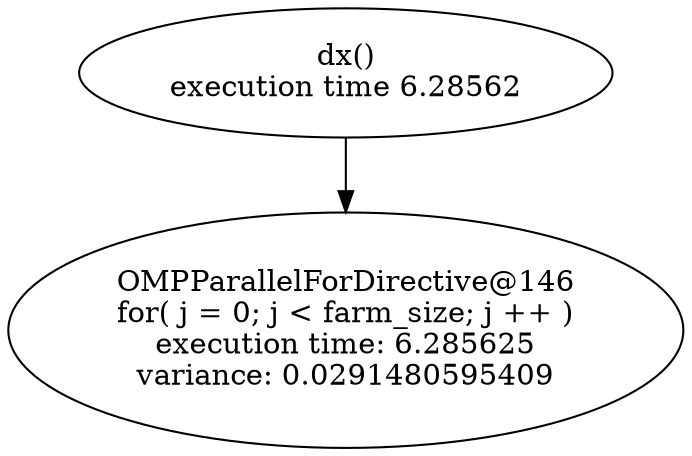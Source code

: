 digraph G {
	node [label="\N"];
	graph [bb="0,0,324,212"];
	144 [label="dx()\nexecution time 6.28562", root=144, pos="162,181", width="3.5556", height="0.86111"];
	146 [label="OMPParallelForDirective@146\nfor( j = 0; j < farm_size; j ++ )\nexecution time: 6.285625\nvariance: 0.0291480595409", root=144, pos="162,57", width="4.5", height="1.5694"];
	144 -> 146 [pos="e,162,113.87 162,149.71 162,141.79 162,132.97 162,124.01"];
}
